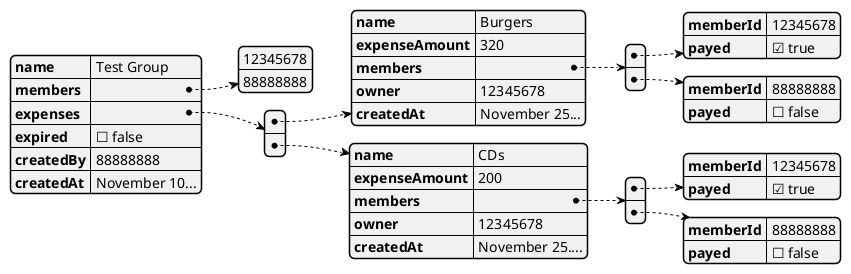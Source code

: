 @startjson
{
    "name": "Test Group",
    "members": [
        "12345678",
        "88888888"
    ],
    "expenses": [
        {
            "name": "Burgers",
            "expenseAmount": 320,
            "members": [
                {
                    "memberId": "12345678",
                    "payed": true
                },
                {
                    "memberId": "88888888",
                    "payed": false
                }
            ],
            "owner": "12345678",
            "createdAt": "November 25..."
        },
        {
            "name": "CDs",
            "expenseAmount": 200,
            "members": [
                {
                    "memberId": "12345678",
                    "payed": true
                },
                {
                    "memberId": "88888888",
                    "payed": false
                }
            ],
            "owner": "12345678",
            "createdAt": "November 25...."
        }
    ],
    "expired": false,
    "createdBy": "88888888",
    "createdAt":"November 10..."
}
@endjson
